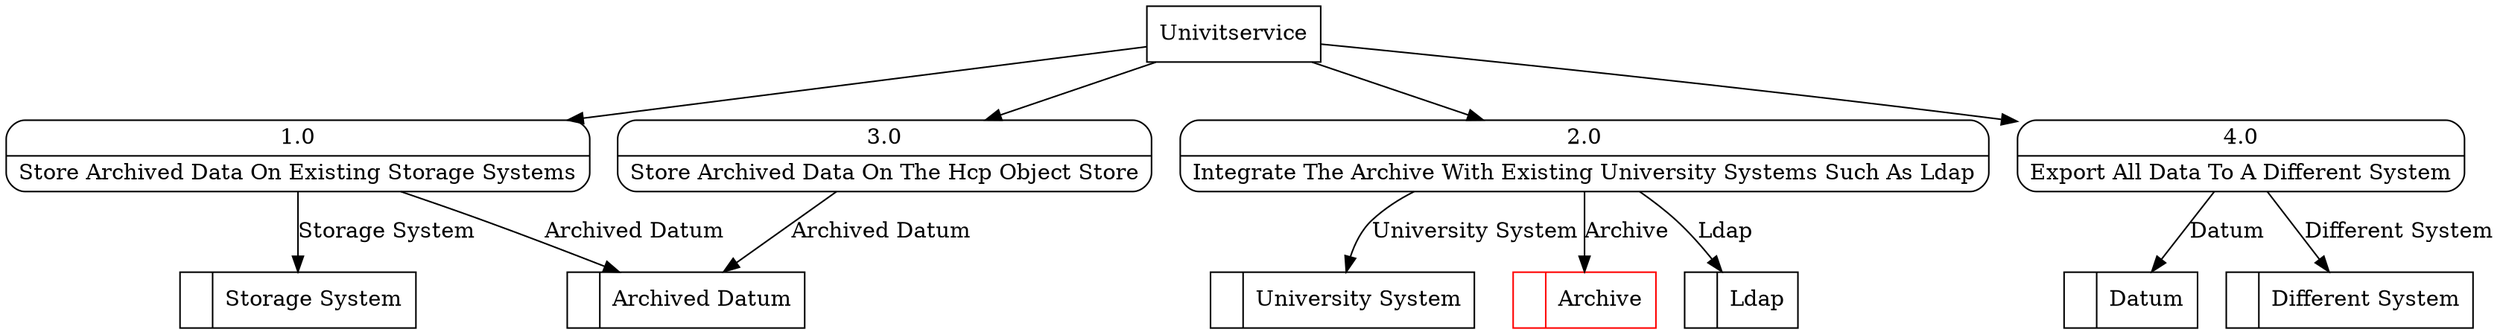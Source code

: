 digraph dfd2{ 
node[shape=record]
200 [label="<f0>  |<f1> Archived Datum " ];
201 [label="<f0>  |<f1> Archive " color=red];
202 [label="<f0>  |<f1> Ldap " ];
203 [label="<f0>  |<f1> Datum " ];
204 [label="<f0>  |<f1> Different System " ];
205 [label="<f0>  |<f1> Storage System " ];
206 [label="<f0>  |<f1> University System " ];
207 [label="Univitservice" shape=box];
208 [label="{<f0> 1.0|<f1> Store Archived Data On Existing Storage Systems }" shape=Mrecord];
209 [label="{<f0> 2.0|<f1> Integrate The Archive With Existing University Systems Such As Ldap }" shape=Mrecord];
210 [label="{<f0> 3.0|<f1> Store Archived Data On The Hcp Object Store }" shape=Mrecord];
211 [label="{<f0> 4.0|<f1> Export All Data To A Different System }" shape=Mrecord];
207 -> 208
207 -> 209
207 -> 210
207 -> 211
208 -> 200 [label="Archived Datum"]
208 -> 205 [label="Storage System"]
209 -> 201 [label="Archive"]
209 -> 206 [label="University System"]
209 -> 202 [label="Ldap"]
210 -> 200 [label="Archived Datum"]
211 -> 203 [label="Datum"]
211 -> 204 [label="Different System"]
}